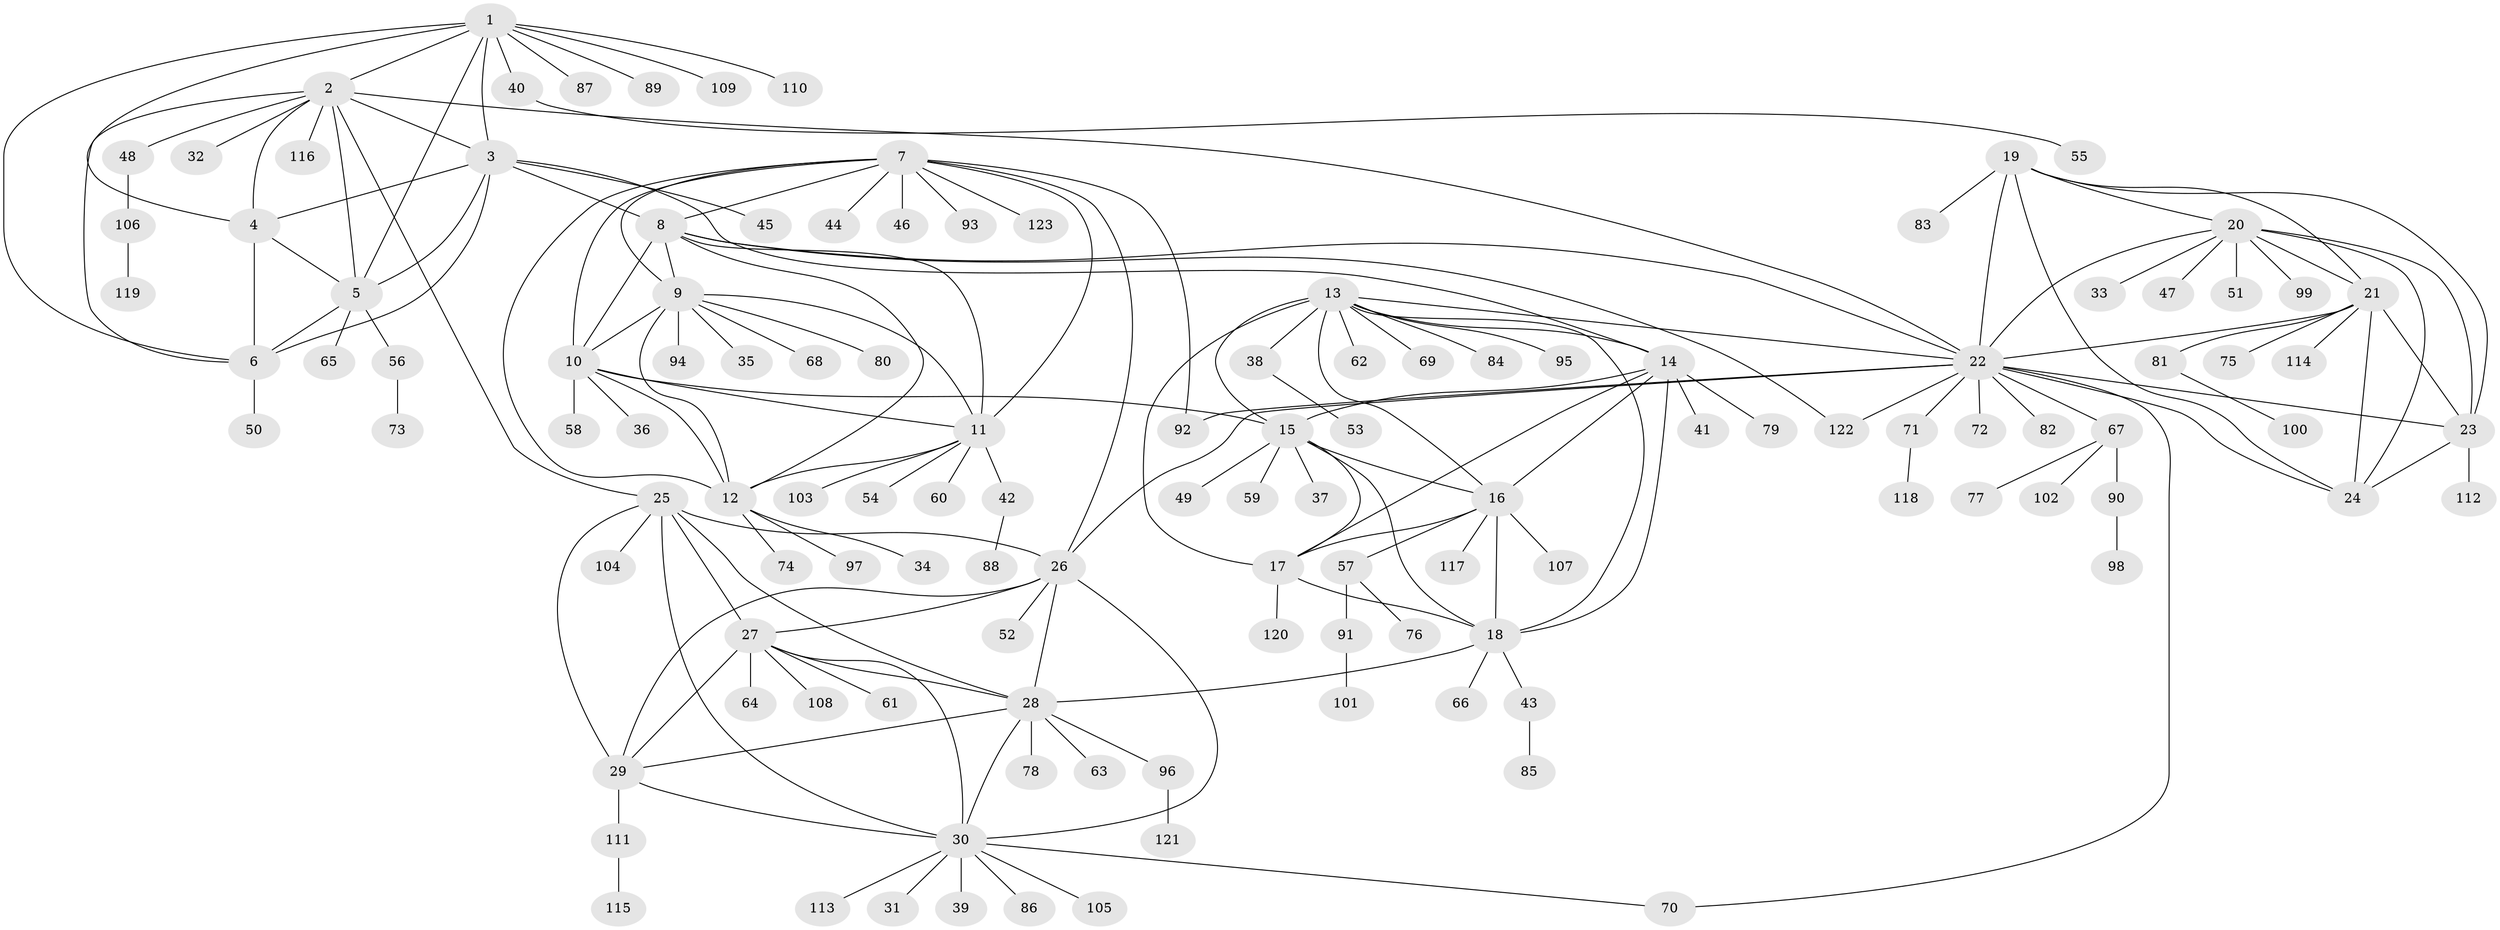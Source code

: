 // coarse degree distribution, {6: 0.08333333333333333, 14: 0.027777777777777776, 8: 0.027777777777777776, 7: 0.027777777777777776, 4: 0.05555555555555555, 2: 0.08333333333333333, 5: 0.027777777777777776, 1: 0.6666666666666666}
// Generated by graph-tools (version 1.1) at 2025/19/03/04/25 18:19:57]
// undirected, 123 vertices, 181 edges
graph export_dot {
graph [start="1"]
  node [color=gray90,style=filled];
  1;
  2;
  3;
  4;
  5;
  6;
  7;
  8;
  9;
  10;
  11;
  12;
  13;
  14;
  15;
  16;
  17;
  18;
  19;
  20;
  21;
  22;
  23;
  24;
  25;
  26;
  27;
  28;
  29;
  30;
  31;
  32;
  33;
  34;
  35;
  36;
  37;
  38;
  39;
  40;
  41;
  42;
  43;
  44;
  45;
  46;
  47;
  48;
  49;
  50;
  51;
  52;
  53;
  54;
  55;
  56;
  57;
  58;
  59;
  60;
  61;
  62;
  63;
  64;
  65;
  66;
  67;
  68;
  69;
  70;
  71;
  72;
  73;
  74;
  75;
  76;
  77;
  78;
  79;
  80;
  81;
  82;
  83;
  84;
  85;
  86;
  87;
  88;
  89;
  90;
  91;
  92;
  93;
  94;
  95;
  96;
  97;
  98;
  99;
  100;
  101;
  102;
  103;
  104;
  105;
  106;
  107;
  108;
  109;
  110;
  111;
  112;
  113;
  114;
  115;
  116;
  117;
  118;
  119;
  120;
  121;
  122;
  123;
  1 -- 2;
  1 -- 3;
  1 -- 4;
  1 -- 5;
  1 -- 6;
  1 -- 40;
  1 -- 87;
  1 -- 89;
  1 -- 109;
  1 -- 110;
  2 -- 3;
  2 -- 4;
  2 -- 5;
  2 -- 6;
  2 -- 22;
  2 -- 25;
  2 -- 32;
  2 -- 48;
  2 -- 116;
  3 -- 4;
  3 -- 5;
  3 -- 6;
  3 -- 8;
  3 -- 14;
  3 -- 45;
  4 -- 5;
  4 -- 6;
  5 -- 6;
  5 -- 56;
  5 -- 65;
  6 -- 50;
  7 -- 8;
  7 -- 9;
  7 -- 10;
  7 -- 11;
  7 -- 12;
  7 -- 26;
  7 -- 44;
  7 -- 46;
  7 -- 92;
  7 -- 93;
  7 -- 123;
  8 -- 9;
  8 -- 10;
  8 -- 11;
  8 -- 12;
  8 -- 22;
  8 -- 122;
  9 -- 10;
  9 -- 11;
  9 -- 12;
  9 -- 35;
  9 -- 68;
  9 -- 80;
  9 -- 94;
  10 -- 11;
  10 -- 12;
  10 -- 15;
  10 -- 36;
  10 -- 58;
  11 -- 12;
  11 -- 42;
  11 -- 54;
  11 -- 60;
  11 -- 103;
  12 -- 34;
  12 -- 74;
  12 -- 97;
  13 -- 14;
  13 -- 15;
  13 -- 16;
  13 -- 17;
  13 -- 18;
  13 -- 22;
  13 -- 38;
  13 -- 62;
  13 -- 69;
  13 -- 84;
  13 -- 95;
  14 -- 15;
  14 -- 16;
  14 -- 17;
  14 -- 18;
  14 -- 41;
  14 -- 79;
  15 -- 16;
  15 -- 17;
  15 -- 18;
  15 -- 37;
  15 -- 49;
  15 -- 59;
  16 -- 17;
  16 -- 18;
  16 -- 57;
  16 -- 107;
  16 -- 117;
  17 -- 18;
  17 -- 120;
  18 -- 28;
  18 -- 43;
  18 -- 66;
  19 -- 20;
  19 -- 21;
  19 -- 22;
  19 -- 23;
  19 -- 24;
  19 -- 83;
  20 -- 21;
  20 -- 22;
  20 -- 23;
  20 -- 24;
  20 -- 33;
  20 -- 47;
  20 -- 51;
  20 -- 99;
  21 -- 22;
  21 -- 23;
  21 -- 24;
  21 -- 75;
  21 -- 81;
  21 -- 114;
  22 -- 23;
  22 -- 24;
  22 -- 26;
  22 -- 67;
  22 -- 70;
  22 -- 71;
  22 -- 72;
  22 -- 82;
  22 -- 92;
  22 -- 122;
  23 -- 24;
  23 -- 112;
  25 -- 26;
  25 -- 27;
  25 -- 28;
  25 -- 29;
  25 -- 30;
  25 -- 104;
  26 -- 27;
  26 -- 28;
  26 -- 29;
  26 -- 30;
  26 -- 52;
  27 -- 28;
  27 -- 29;
  27 -- 30;
  27 -- 61;
  27 -- 64;
  27 -- 108;
  28 -- 29;
  28 -- 30;
  28 -- 63;
  28 -- 78;
  28 -- 96;
  29 -- 30;
  29 -- 111;
  30 -- 31;
  30 -- 39;
  30 -- 70;
  30 -- 86;
  30 -- 105;
  30 -- 113;
  38 -- 53;
  40 -- 55;
  42 -- 88;
  43 -- 85;
  48 -- 106;
  56 -- 73;
  57 -- 76;
  57 -- 91;
  67 -- 77;
  67 -- 90;
  67 -- 102;
  71 -- 118;
  81 -- 100;
  90 -- 98;
  91 -- 101;
  96 -- 121;
  106 -- 119;
  111 -- 115;
}
